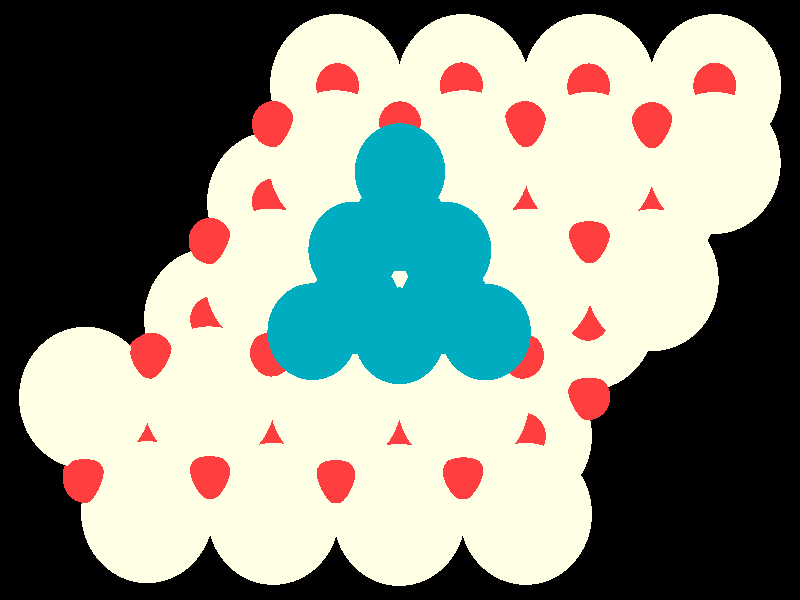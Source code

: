 #include "colors.inc"
#include "finish.inc"

global_settings {assumed_gamma 1 max_trace_level 6}
background {color White transmit 1.0}
camera {orthographic
  right -24.63*x up 17.25*y
  direction 1.00*z
  location <0,0,50.00> look_at <0,0,0>}
light_source {<  2.00,   3.00,  40.00> color White
  area_light <0.70, 0, 0>, <0, 0.70, 0>, 3, 3
  adaptive 1 jitter}

#declare simple = finish {phong 0.7}
#declare pale = finish {ambient 0.5 diffuse 0.85 roughness 0.001 specular 0.200 }
#declare intermediate = finish {ambient 0.3 diffuse 0.6 specular 0.1 roughness 0.04}
#declare vmd = finish {ambient 0.0 diffuse 0.65 phong 0.1 phong_size 40.0 specular 0.5 }
#declare jmol = finish {ambient 0.2 diffuse 0.6 specular 1 roughness 0.001 metallic}
#declare ase2 = finish {ambient 0.05 brilliance 3 diffuse 0.6 metallic specular 0.7 roughness 0.04 reflection 0.15}
#declare ase3 = finish {ambient 0.15 brilliance 2 diffuse 0.6 metallic specular 1.0 roughness 0.001 reflection 0.0}
#declare glass = finish {ambient 0.05 diffuse 0.3 specular 1.0 roughness 0.001}
#declare glass2 = finish {ambient 0.01 diffuse 0.3 specular 1.0 reflection 0.25 roughness 0.001}
#declare Rcell = 0.020;
#declare Rbond = 0.100;

#macro atom(LOC, R, COL, TRANS, FIN)
  sphere{LOC, R texture{pigment{color COL transmit TRANS} finish{FIN}}}
#end
#macro constrain(LOC, R, COL, TRANS FIN)
union{torus{R, Rcell rotate 45*z texture{pigment{color COL transmit TRANS} finish{FIN}}}
      torus{R, Rcell rotate -45*z texture{pigment{color COL transmit TRANS} finish{FIN}}}
      translate LOC}
#end

atom(< -1.96,   6.18,  -7.88>, 2.04, rgb <1.00, 1.00, 0.78>, 0.0, ase3) // #0 
atom(<  3.87,  -3.91,  -7.88>, 2.04, rgb <1.00, 1.00, 0.78>, 0.0, ase3) // #1 
atom(< -5.84,  -0.55,  -7.88>, 2.04, rgb <1.00, 1.00, 0.78>, 0.0, ase3) // #2 
atom(<  5.81,  -0.55,  -7.88>, 2.04, rgb <1.00, 1.00, 0.78>, 0.0, ase3) // #3 
atom(<  1.93,   6.18,  -7.88>, 2.04, rgb <1.00, 1.00, 0.78>, 0.0, ase3) // #4 
atom(<  7.75,   2.81,  -7.88>, 2.04, rgb <1.00, 1.00, 0.78>, 0.0, ase3) // #5 
atom(< -1.96,  -0.55,  -7.88>, 2.04, rgb <1.00, 1.00, 0.78>, 0.0, ase3) // #6 
atom(<  9.69,   6.18,  -7.88>, 2.04, rgb <1.00, 1.00, 0.78>, 0.0, ase3) // #7 
atom(<  5.81,   6.18,  -7.88>, 2.04, rgb <1.00, 1.00, 0.78>, 0.0, ase3) // #8 
atom(< -0.02,  -3.91,  -7.88>, 2.04, rgb <1.00, 1.00, 0.78>, 0.0, ase3) // #9 
atom(<  1.93,  -0.55,  -7.88>, 2.04, rgb <1.00, 1.00, 0.78>, 0.0, ase3) // #10 
atom(< -0.02,   2.81,  -7.88>, 2.04, rgb <1.00, 1.00, 0.78>, 0.0, ase3) // #11 
atom(< -7.78,  -3.91,  -7.88>, 2.04, rgb <1.00, 1.00, 0.78>, 0.0, ase3) // #12 
atom(<  3.87,   2.81,  -7.88>, 2.04, rgb <1.00, 1.00, 0.78>, 0.0, ase3) // #13 
atom(< -3.90,   2.81,  -7.88>, 2.04, rgb <1.00, 1.00, 0.78>, 0.0, ase3) // #14 
atom(< -3.90,  -3.91,  -7.88>, 2.04, rgb <1.00, 1.00, 0.78>, 0.0, ase3) // #15 
atom(< -3.90,  -6.15,  -4.77>, 2.04, rgb <1.00, 1.00, 0.78>, 0.0, ase3) // #16 
atom(<  3.94,   0.59,  -4.80>, 2.04, rgb <1.00, 1.00, 0.78>, 0.0, ase3) // #17 
atom(< -1.98,  -2.85,  -4.72>, 2.04, rgb <1.00, 1.00, 0.78>, 0.0, ase3) // #18 
atom(< -0.02,  -6.18,  -4.78>, 2.04, rgb <1.00, 1.00, 0.78>, 0.0, ase3) // #19 
atom(< -0.01,   0.57,  -4.86>, 2.04, rgb <1.00, 1.00, 0.78>, 0.0, ase3) // #20 
atom(<  1.94,  -2.87,  -4.79>, 2.04, rgb <1.00, 1.00, 0.78>, 0.0, ase3) // #21 
atom(<  1.97,   3.99,  -4.79>, 2.04, rgb <1.00, 1.00, 0.78>, 0.0, ase3) // #22 
atom(<  7.77,   0.57,  -4.78>, 2.04, rgb <1.00, 1.00, 0.78>, 0.0, ase3) // #23 
atom(< -7.78,  -6.10,  -4.76>, 2.04, rgb <1.00, 1.00, 0.78>, 0.0, ase3) // #24 
atom(<  9.68,   3.94,  -4.79>, 2.04, rgb <1.00, 1.00, 0.78>, 0.0, ase3) // #25 
atom(< -5.87,  -2.80,  -4.76>, 2.04, rgb <1.00, 1.00, 0.78>, 0.0, ase3) // #26 
atom(< -9.69,  -2.81,  -4.69>, 2.04, rgb <1.00, 1.00, 0.78>, 0.0, ase3) // #27 
atom(< -3.96,   0.59,  -4.79>, 2.04, rgb <1.00, 1.00, 0.78>, 0.0, ase3) // #28 
atom(<  5.82,   3.94,  -4.79>, 2.04, rgb <1.00, 1.00, 0.78>, 0.0, ase3) // #29 
atom(< -2.00,   3.99,  -4.80>, 2.04, rgb <1.00, 1.00, 0.78>, 0.0, ase3) // #30 
atom(<  3.87,  -6.15,  -4.77>, 2.04, rgb <1.00, 1.00, 0.78>, 0.0, ase3) // #31 
atom(< -1.96,   1.69,  -8.68>, 0.66, rgb <1.00, 0.05, 0.05>, 0.0, ase3) // #32 
atom(< -7.78,  -1.67,  -8.68>, 0.66, rgb <1.00, 0.05, 0.05>, 0.0, ase3) // #33 
atom(< -0.02,   5.06,  -8.68>, 0.66, rgb <1.00, 0.05, 0.05>, 0.0, ase3) // #34 
atom(< -9.72,  -5.03,  -8.68>, 0.66, rgb <1.00, 0.05, 0.05>, 0.0, ase3) // #35 
atom(<  3.87,  -1.67,  -8.68>, 0.66, rgb <1.00, 0.05, 0.05>, 0.0, ase3) // #36 
atom(< -3.90,   5.06,  -8.68>, 0.66, rgb <1.00, 0.05, 0.05>, 0.0, ase3) // #37 
atom(<  1.93,   1.69,  -8.68>, 0.66, rgb <1.00, 0.05, 0.05>, 0.0, ase3) // #38 
atom(< -5.84,   1.69,  -8.68>, 0.66, rgb <1.00, 0.05, 0.05>, 0.0, ase3) // #39 
atom(< -5.84,  -5.03,  -8.68>, 0.66, rgb <1.00, 0.05, 0.05>, 0.0, ase3) // #40 
atom(<  7.75,   5.06,  -8.68>, 0.66, rgb <1.00, 0.05, 0.05>, 0.0, ase3) // #41 
atom(< -0.02,  -1.67,  -8.68>, 0.66, rgb <1.00, 0.05, 0.05>, 0.0, ase3) // #42 
atom(< -1.96,  -5.03,  -8.68>, 0.66, rgb <1.00, 0.05, 0.05>, 0.0, ase3) // #43 
atom(< -3.90,  -1.67,  -8.68>, 0.66, rgb <1.00, 0.05, 0.05>, 0.0, ase3) // #44 
atom(<  3.87,   5.06,  -8.68>, 0.66, rgb <1.00, 0.05, 0.05>, 0.0, ase3) // #45 
atom(<  5.81,   1.69,  -8.68>, 0.66, rgb <1.00, 0.05, 0.05>, 0.0, ase3) // #46 
atom(<  1.93,  -5.03,  -8.68>, 0.66, rgb <1.00, 0.05, 0.05>, 0.0, ase3) // #47 
atom(< -3.90,  -6.15,  -7.09>, 0.66, rgb <1.00, 0.05, 0.05>, 0.0, ase3) // #48 
atom(< -1.96,  -2.79,  -7.09>, 0.66, rgb <1.00, 0.05, 0.05>, 0.0, ase3) // #49 
atom(< -0.02,  -6.15,  -7.09>, 0.66, rgb <1.00, 0.05, 0.05>, 0.0, ase3) // #50 
atom(< -3.90,   0.57,  -7.09>, 0.66, rgb <1.00, 0.05, 0.05>, 0.0, ase3) // #51 
atom(< -0.02,   0.57,  -7.09>, 0.66, rgb <1.00, 0.05, 0.05>, 0.0, ase3) // #52 
atom(<  7.75,   0.57,  -7.09>, 0.66, rgb <1.00, 0.05, 0.05>, 0.0, ase3) // #53 
atom(<  1.93,  -2.79,  -7.09>, 0.66, rgb <1.00, 0.05, 0.05>, 0.0, ase3) // #54 
atom(< -5.84,  -2.79,  -7.09>, 0.66, rgb <1.00, 0.05, 0.05>, 0.0, ase3) // #55 
atom(<  5.81,  -2.79,  -7.09>, 0.66, rgb <1.00, 0.05, 0.05>, 0.0, ase3) // #56 
atom(< -7.78,  -6.15,  -7.09>, 0.66, rgb <1.00, 0.05, 0.05>, 0.0, ase3) // #57 
atom(<  3.87,   0.57,  -7.09>, 0.66, rgb <1.00, 0.05, 0.05>, 0.0, ase3) // #58 
atom(<  3.87,  -6.15,  -7.09>, 0.66, rgb <1.00, 0.05, 0.05>, 0.0, ase3) // #59 
atom(<  9.69,   3.94,  -7.09>, 0.66, rgb <1.00, 0.05, 0.05>, 0.0, ase3) // #60 
atom(<  5.81,   3.94,  -7.09>, 0.66, rgb <1.00, 0.05, 0.05>, 0.0, ase3) // #61 
atom(< -1.96,   3.94,  -7.09>, 0.66, rgb <1.00, 0.05, 0.05>, 0.0, ase3) // #62 
atom(<  1.93,   3.94,  -7.09>, 0.66, rgb <1.00, 0.05, 0.05>, 0.0, ase3) // #63 
atom(<  0.03,  -3.96,  -5.57>, 0.66, rgb <1.00, 0.05, 0.05>, 0.0, ase3) // #64 
atom(< -3.90,   2.83,  -5.59>, 0.66, rgb <1.00, 0.05, 0.05>, 0.0, ase3) // #65 
atom(<  9.69,   6.16,  -5.59>, 0.66, rgb <1.00, 0.05, 0.05>, 0.0, ase3) // #66 
atom(<  5.81,   6.14,  -5.61>, 0.66, rgb <1.00, 0.05, 0.05>, 0.0, ase3) // #67 
atom(<  7.75,   2.82,  -5.59>, 0.66, rgb <1.00, 0.05, 0.05>, 0.0, ase3) // #68 
atom(<  1.94,  -0.53,  -5.59>, 0.66, rgb <1.00, 0.05, 0.05>, 0.0, ase3) // #69 
atom(< -1.92,   6.15,  -5.59>, 0.66, rgb <1.00, 0.05, 0.05>, 0.0, ase3) // #70 
atom(< -5.80,  -0.56,  -5.60>, 0.66, rgb <1.00, 0.05, 0.05>, 0.0, ase3) // #71 
atom(< -1.95,  -0.48,  -5.56>, 0.66, rgb <1.00, 0.05, 0.05>, 0.0, ase3) // #72 
atom(< -0.01,   2.82,  -5.57>, 0.66, rgb <1.00, 0.05, 0.05>, 0.0, ase3) // #73 
atom(<  5.79,  -0.51,  -5.56>, 0.66, rgb <1.00, 0.05, 0.05>, 0.0, ase3) // #74 
atom(< -3.97,  -3.90,  -5.55>, 0.66, rgb <1.00, 0.05, 0.05>, 0.0, ase3) // #75 
atom(<  3.88,   2.82,  -5.60>, 0.66, rgb <1.00, 0.05, 0.05>, 0.0, ase3) // #76 
atom(<  1.89,   6.17,  -5.57>, 0.66, rgb <1.00, 0.05, 0.05>, 0.0, ase3) // #77 
atom(< -7.73,  -3.93,  -5.56>, 0.66, rgb <1.00, 0.05, 0.05>, 0.0, ase3) // #78 
atom(<  3.83,  -3.91,  -5.56>, 0.66, rgb <1.00, 0.05, 0.05>, 0.0, ase3) // #79 
atom(< -0.00,   5.05,  -3.81>, 0.66, rgb <1.00, 0.05, 0.05>, 0.0, ase3) // #80 
atom(<  7.76,   5.03,  -4.01>, 0.66, rgb <1.00, 0.05, 0.05>, 0.0, ase3) // #81 
atom(<  3.85,   5.06,  -4.01>, 0.66, rgb <1.00, 0.05, 0.05>, 0.0, ase3) // #82 
atom(< -9.71,  -5.17,  -3.96>, 0.66, rgb <1.00, 0.05, 0.05>, 0.0, ase3) // #83 
atom(< -2.06,   1.78,  -4.00>, 0.66, rgb <1.00, 0.05, 0.05>, 0.0, ase3) // #84 
atom(< -3.96,  -1.54,  -3.72>, 0.66, rgb <1.00, 0.05, 0.05>, 0.0, ase3) // #85 
atom(< -5.86,  -5.06,  -3.95>, 0.66, rgb <1.00, 0.05, 0.05>, 0.0, ase3) // #86 
atom(< -7.65,  -1.60,  -3.97>, 0.66, rgb <1.00, 0.05, 0.05>, 0.0, ase3) // #87 
atom(<  2.03,   1.76,  -4.02>, 0.66, rgb <1.00, 0.05, 0.05>, 0.0, ase3) // #88 
atom(<  0.06,  -1.72,  -4.00>, 0.66, rgb <1.00, 0.05, 0.05>, 0.0, ase3) // #89 
atom(< -1.98,  -5.19,  -3.98>, 0.66, rgb <1.00, 0.05, 0.05>, 0.0, ase3) // #90 
atom(< -5.85,   1.70,  -4.02>, 0.66, rgb <1.00, 0.05, 0.05>, 0.0, ase3) // #91 
atom(<  5.82,   1.72,  -4.00>, 0.66, rgb <1.00, 0.05, 0.05>, 0.0, ase3) // #92 
atom(<  3.77,  -1.60,  -3.74>, 0.66, rgb <1.00, 0.05, 0.05>, 0.0, ase3) // #93 
atom(<  1.95,  -5.07,  -3.97>, 0.66, rgb <1.00, 0.05, 0.05>, 0.0, ase3) // #94 
atom(< -3.90,   5.06,  -4.01>, 0.66, rgb <1.00, 0.05, 0.05>, 0.0, ase3) // #95 
atom(< -0.02,  -1.03,  -2.13>, 1.39, rgb <0.00, 0.41, 0.52>, 0.0, ase3) // #96 
atom(<  1.42,   1.43,  -2.15>, 1.39, rgb <0.00, 0.41, 0.52>, 0.0, ase3) // #97 
atom(<  2.64,  -0.92,  -2.15>, 1.39, rgb <0.00, 0.41, 0.52>, 0.0, ase3) // #98 
atom(<  1.38,  -0.16,   0.00>, 1.39, rgb <0.00, 0.41, 0.52>, 0.0, ase3) // #99 
atom(< -1.43,   1.44,  -2.14>, 1.39, rgb <0.00, 0.41, 0.52>, 0.0, ase3) // #100 
atom(<  0.00,   3.69,  -2.21>, 1.39, rgb <0.00, 0.41, 0.52>, 0.0, ase3) // #101 
atom(<  0.00,   2.22,  -0.02>, 1.39, rgb <0.00, 0.41, 0.52>, 0.0, ase3) // #102 
atom(< -1.38,  -0.16,  -0.00>, 1.39, rgb <0.00, 0.41, 0.52>, 0.0, ase3) // #103 
atom(< -2.69,  -0.91,  -2.17>, 1.39, rgb <0.00, 0.41, 0.52>, 0.0, ase3) // #104 
